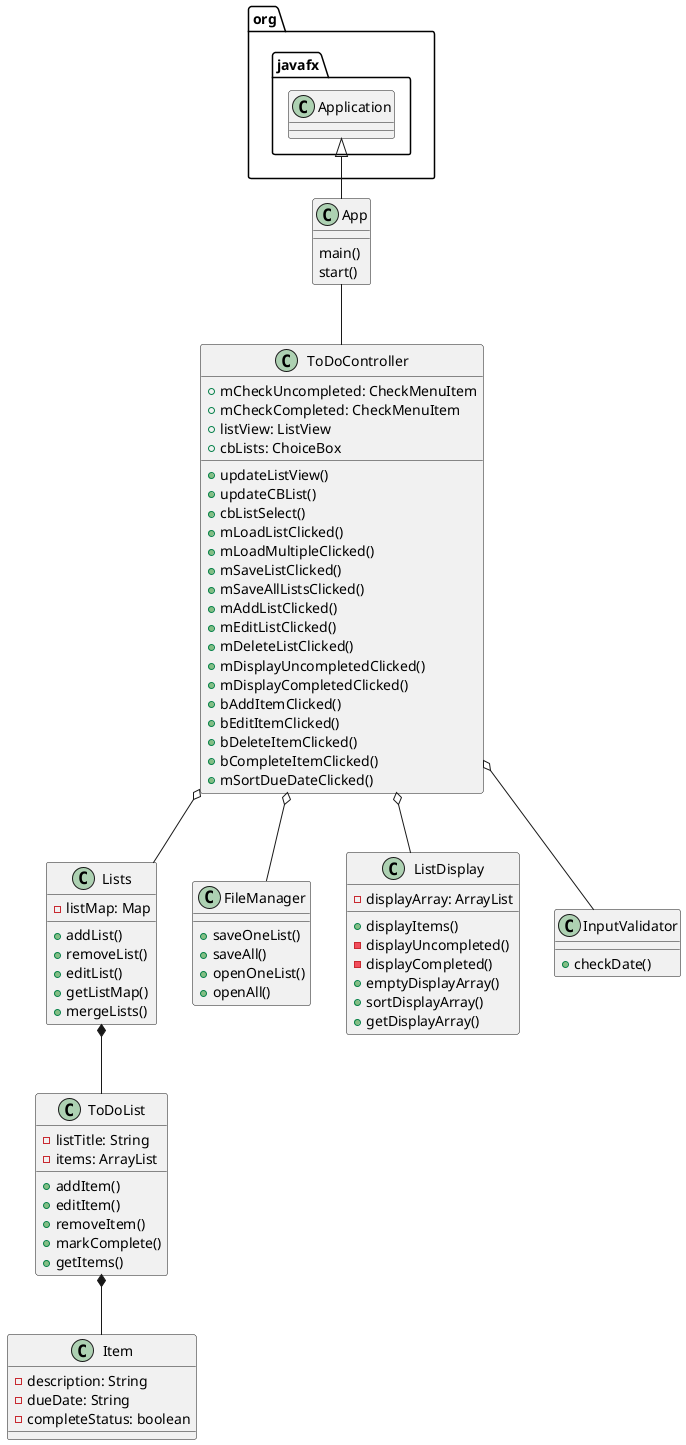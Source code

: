 @startuml
class Item{
-description: String
-dueDate: String
-completeStatus: boolean
}

class ToDoList{
-listTitle: String
-items: ArrayList
+addItem()
+editItem()
+removeItem()
+markComplete()
+getItems()
}

class Lists{
-listMap: Map
+addList()
+removeList()
+editList()
+getListMap()
+mergeLists()
}

class FileManager{
+saveOneList()
+saveAll()
+openOneList()
+openAll()
}

class ListDisplay{
-displayArray: ArrayList
+displayItems()
-displayUncompleted()
-displayCompleted()
+emptyDisplayArray()
+sortDisplayArray()
+getDisplayArray()
}

class ToDoController{
+mCheckUncompleted: CheckMenuItem
+mCheckCompleted: CheckMenuItem
+listView: ListView
+cbLists: ChoiceBox
+updateListView()
+updateCBList()
+cbListSelect()
+mLoadListClicked()
+mLoadMultipleClicked()
+mSaveListClicked()
+mSaveAllListsClicked()
+mAddListClicked()
+mEditListClicked()
+mDeleteListClicked()
+mDisplayUncompletedClicked()
+mDisplayCompletedClicked()
+bAddItemClicked()
+bEditItemClicked()
+bDeleteItemClicked()
+bCompleteItemClicked()
+mSortDueDateClicked()
}

class App{
main()
start()
}

class InputValidator{
+checkDate()
}


org.javafx.Application <|-- App
App -- ToDoController
ToDoController o-- Lists
ToDoController o-- ListDisplay
ToDoController o-- FileManager
ToDoController o-- InputValidator
Lists *-- ToDoList
ToDoList *-- Item
@enduml
